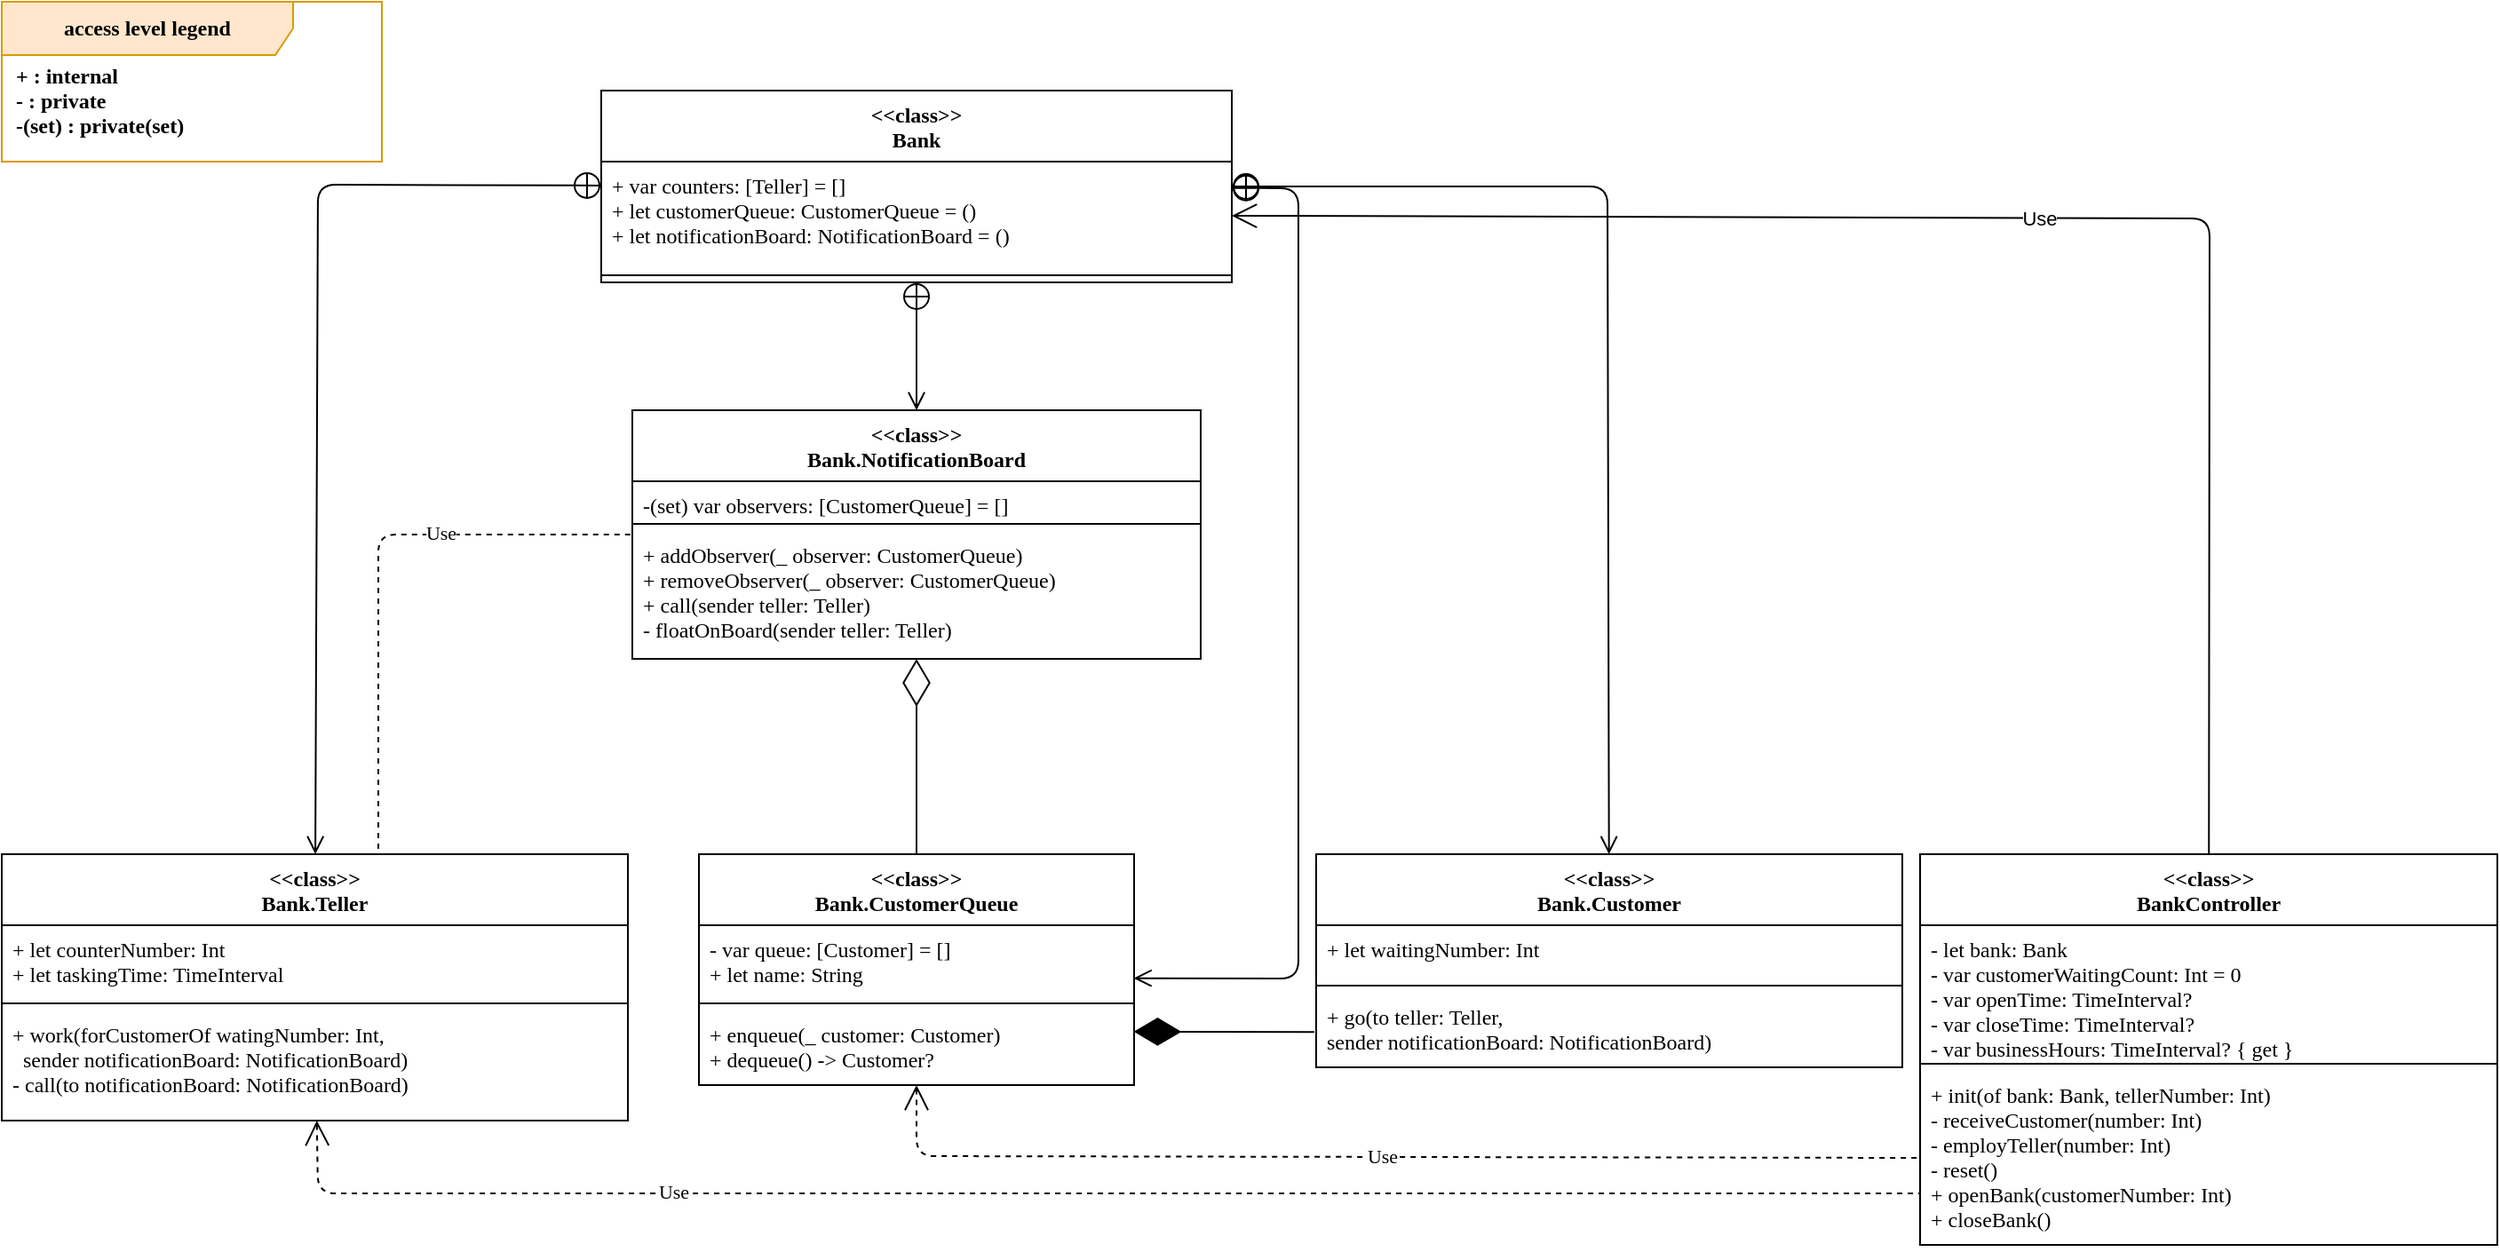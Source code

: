 <mxfile version="14.5.1" type="device" pages="3"><diagram id="3TfMH3usiZI9vkztyWkV" name="type class diagram"><mxGraphModel dx="1572" dy="689" grid="1" gridSize="10" guides="1" tooltips="1" connect="1" arrows="1" fold="1" page="1" pageScale="1" pageWidth="827" pageHeight="1169" math="0" shadow="0"><root><mxCell id="0"/><mxCell id="1" parent="0"/><mxCell id="OmRTu0MvpoHDf4Z_9Qf5-10" value="Use" style="startArrow=open;startSize=12;endArrow=close;dashed=1;html=1;fontFamily=Roboto Mono;fontSource=https%3A%2F%2Ffonts.googleapis.com%2Fcss%3Ffamily%3DRoboto%2BMono;entryX=0;entryY=0.5;entryDx=0;entryDy=0;" parent="1" source="p-yTH29wIPSxUJpTHsv2-10" target="p-yTH29wIPSxUJpTHsv2-27" edge="1"><mxGeometry width="160" relative="1" as="geometry"><mxPoint x="1000" y="860" as="sourcePoint"/><mxPoint x="1260" y="790" as="targetPoint"/><Array as="points"><mxPoint x="735" y="790"/></Array></mxGeometry></mxCell><mxCell id="p-yTH29wIPSxUJpTHsv2-1" value="&lt;&lt;class&gt;&gt;&#10;Bank" style="swimlane;fontStyle=1;align=center;verticalAlign=top;childLayout=stackLayout;horizontal=1;startSize=40;horizontalStack=0;resizeParent=1;resizeParentMax=0;resizeLast=0;collapsible=1;marginBottom=0;fontFamily=Roboto Mono;fontSource=https%3A%2F%2Ffonts.googleapis.com%2Fcss%3Ffamily%3DRoboto%2BMono;" parent="1" vertex="1"><mxGeometry x="557.5" y="190" width="355" height="108" as="geometry"/></mxCell><mxCell id="p-yTH29wIPSxUJpTHsv2-2" value="+ var counters: [Teller] = []&#10;+ let customerQueue: CustomerQueue = ()&#10;+ let notificationBoard: NotificationBoard = ()&#10;" style="text;strokeColor=none;fillColor=none;align=left;verticalAlign=top;spacingLeft=4;spacingRight=4;overflow=hidden;rotatable=0;points=[[0,0.5],[1,0.5]];portConstraint=eastwest;fontFamily=Roboto Mono;fontSource=https%3A%2F%2Ffonts.googleapis.com%2Fcss%3Ffamily%3DRoboto%2BMono;" parent="p-yTH29wIPSxUJpTHsv2-1" vertex="1"><mxGeometry y="40" width="355" height="60" as="geometry"/></mxCell><mxCell id="p-yTH29wIPSxUJpTHsv2-3" value="" style="line;strokeWidth=1;fillColor=none;align=left;verticalAlign=middle;spacingTop=-1;spacingLeft=3;spacingRight=3;rotatable=0;labelPosition=right;points=[];portConstraint=eastwest;fontFamily=Roboto Mono;fontSource=https%3A%2F%2Ffonts.googleapis.com%2Fcss%3Ffamily%3DRoboto%2BMono;" parent="p-yTH29wIPSxUJpTHsv2-1" vertex="1"><mxGeometry y="100" width="355" height="8" as="geometry"/></mxCell><mxCell id="p-yTH29wIPSxUJpTHsv2-5" value="&lt;&lt;class&gt;&gt;&#10;Bank.Teller" style="swimlane;fontStyle=1;align=center;verticalAlign=top;childLayout=stackLayout;horizontal=1;startSize=40;horizontalStack=0;resizeParent=1;resizeParentMax=0;resizeLast=0;collapsible=1;marginBottom=0;fontFamily=Roboto Mono;fontSource=https%3A%2F%2Ffonts.googleapis.com%2Fcss%3Ffamily%3DRoboto%2BMono;" parent="1" vertex="1"><mxGeometry x="220" y="620" width="352.5" height="150" as="geometry"/></mxCell><mxCell id="p-yTH29wIPSxUJpTHsv2-6" value="+ let counterNumber: Int&#10;+ let taskingTime: TimeInterval" style="text;strokeColor=none;fillColor=none;align=left;verticalAlign=top;spacingLeft=4;spacingRight=4;overflow=hidden;rotatable=0;points=[[0,0.5],[1,0.5]];portConstraint=eastwest;fontFamily=Roboto Mono;fontSource=https%3A%2F%2Ffonts.googleapis.com%2Fcss%3Ffamily%3DRoboto%2BMono;" parent="p-yTH29wIPSxUJpTHsv2-5" vertex="1"><mxGeometry y="40" width="352.5" height="40" as="geometry"/></mxCell><mxCell id="p-yTH29wIPSxUJpTHsv2-7" value="" style="line;strokeWidth=1;fillColor=none;align=left;verticalAlign=middle;spacingTop=-1;spacingLeft=3;spacingRight=3;rotatable=0;labelPosition=right;points=[];portConstraint=eastwest;fontFamily=Roboto Mono;fontSource=https%3A%2F%2Ffonts.googleapis.com%2Fcss%3Ffamily%3DRoboto%2BMono;" parent="p-yTH29wIPSxUJpTHsv2-5" vertex="1"><mxGeometry y="80" width="352.5" height="8" as="geometry"/></mxCell><mxCell id="p-yTH29wIPSxUJpTHsv2-8" value="+ work(forCustomerOf watingNumber: Int,&#10;  sender notificationBoard: NotificationBoard)&#10;- call(to notificationBoard: NotificationBoard) &#10;" style="text;strokeColor=none;fillColor=none;align=left;verticalAlign=top;spacingLeft=4;spacingRight=4;overflow=hidden;rotatable=0;points=[[0,0.5],[1,0.5]];portConstraint=eastwest;fontFamily=Roboto Mono;fontSource=https%3A%2F%2Ffonts.googleapis.com%2Fcss%3Ffamily%3DRoboto%2BMono;" parent="p-yTH29wIPSxUJpTHsv2-5" vertex="1"><mxGeometry y="88" width="352.5" height="62" as="geometry"/></mxCell><mxCell id="p-yTH29wIPSxUJpTHsv2-10" value="&lt;&lt;class&gt;&gt;&#10;Bank.CustomerQueue" style="swimlane;fontStyle=1;align=center;verticalAlign=top;childLayout=stackLayout;horizontal=1;startSize=40;horizontalStack=0;resizeParent=1;resizeParentMax=0;resizeLast=0;collapsible=1;marginBottom=0;fontFamily=Roboto Mono;fontSource=https%3A%2F%2Ffonts.googleapis.com%2Fcss%3Ffamily%3DRoboto%2BMono;" parent="1" vertex="1"><mxGeometry x="612.5" y="620" width="245" height="130" as="geometry"/></mxCell><mxCell id="p-yTH29wIPSxUJpTHsv2-11" value="- var queue: [Customer] = []&#10;+ let name: String" style="text;strokeColor=none;fillColor=none;align=left;verticalAlign=top;spacingLeft=4;spacingRight=4;overflow=hidden;rotatable=0;points=[[0,0.5],[1,0.5]];portConstraint=eastwest;fontFamily=Roboto Mono;fontSource=https%3A%2F%2Ffonts.googleapis.com%2Fcss%3Ffamily%3DRoboto%2BMono;" parent="p-yTH29wIPSxUJpTHsv2-10" vertex="1"><mxGeometry y="40" width="245" height="40" as="geometry"/></mxCell><mxCell id="p-yTH29wIPSxUJpTHsv2-12" value="" style="line;strokeWidth=1;fillColor=none;align=left;verticalAlign=middle;spacingTop=-1;spacingLeft=3;spacingRight=3;rotatable=0;labelPosition=right;points=[];portConstraint=eastwest;fontFamily=Roboto Mono;fontSource=https%3A%2F%2Ffonts.googleapis.com%2Fcss%3Ffamily%3DRoboto%2BMono;" parent="p-yTH29wIPSxUJpTHsv2-10" vertex="1"><mxGeometry y="80" width="245" height="8" as="geometry"/></mxCell><mxCell id="p-yTH29wIPSxUJpTHsv2-13" value="+ enqueue(_ customer: Customer)&#10;+ dequeue() -&gt; Customer?" style="text;strokeColor=none;fillColor=none;align=left;verticalAlign=top;spacingLeft=4;spacingRight=4;overflow=hidden;rotatable=0;points=[[0,0.5],[1,0.5]];portConstraint=eastwest;fontFamily=Roboto Mono;fontSource=https%3A%2F%2Ffonts.googleapis.com%2Fcss%3Ffamily%3DRoboto%2BMono;" parent="p-yTH29wIPSxUJpTHsv2-10" vertex="1"><mxGeometry y="88" width="245" height="42" as="geometry"/></mxCell><mxCell id="p-yTH29wIPSxUJpTHsv2-15" value="&lt;&lt;class&gt;&gt;&#10;Bank.Customer" style="swimlane;fontStyle=1;align=center;verticalAlign=top;childLayout=stackLayout;horizontal=1;startSize=40;horizontalStack=0;resizeParent=1;resizeParentMax=0;resizeLast=0;collapsible=1;marginBottom=0;fontFamily=Roboto Mono;fontSource=https%3A%2F%2Ffonts.googleapis.com%2Fcss%3Ffamily%3DRoboto%2BMono;" parent="1" vertex="1"><mxGeometry x="960" y="620" width="330" height="120" as="geometry"/></mxCell><mxCell id="p-yTH29wIPSxUJpTHsv2-16" value="+ let waitingNumber: Int" style="text;strokeColor=none;fillColor=none;align=left;verticalAlign=top;spacingLeft=4;spacingRight=4;overflow=hidden;rotatable=0;points=[[0,0.5],[1,0.5]];portConstraint=eastwest;fontFamily=Roboto Mono;fontSource=https%3A%2F%2Ffonts.googleapis.com%2Fcss%3Ffamily%3DRoboto%2BMono;" parent="p-yTH29wIPSxUJpTHsv2-15" vertex="1"><mxGeometry y="40" width="330" height="30" as="geometry"/></mxCell><mxCell id="p-yTH29wIPSxUJpTHsv2-17" value="" style="line;strokeWidth=1;fillColor=none;align=left;verticalAlign=middle;spacingTop=-1;spacingLeft=3;spacingRight=3;rotatable=0;labelPosition=right;points=[];portConstraint=eastwest;fontFamily=Roboto Mono;fontSource=https%3A%2F%2Ffonts.googleapis.com%2Fcss%3Ffamily%3DRoboto%2BMono;" parent="p-yTH29wIPSxUJpTHsv2-15" vertex="1"><mxGeometry y="70" width="330" height="8" as="geometry"/></mxCell><mxCell id="p-yTH29wIPSxUJpTHsv2-18" value="+ go(to teller: Teller,&#10;sender notificationBoard: NotificationBoard)" style="text;strokeColor=none;fillColor=none;align=left;verticalAlign=top;spacingLeft=4;spacingRight=4;overflow=hidden;rotatable=0;points=[[0,0.5],[1,0.5]];portConstraint=eastwest;fontFamily=Roboto Mono;fontSource=https%3A%2F%2Ffonts.googleapis.com%2Fcss%3Ffamily%3DRoboto%2BMono;" parent="p-yTH29wIPSxUJpTHsv2-15" vertex="1"><mxGeometry y="78" width="330" height="42" as="geometry"/></mxCell><mxCell id="p-yTH29wIPSxUJpTHsv2-28" value="&lt;&lt;class&gt;&gt;&#10;Bank.NotificationBoard" style="swimlane;fontStyle=1;align=center;verticalAlign=top;childLayout=stackLayout;horizontal=1;startSize=40;horizontalStack=0;resizeParent=1;resizeParentMax=0;resizeLast=0;collapsible=1;marginBottom=0;fontFamily=Roboto Mono;fontSource=https%3A%2F%2Ffonts.googleapis.com%2Fcss%3Ffamily%3DRoboto%2BMono;" parent="1" vertex="1"><mxGeometry x="575" y="370" width="320" height="140" as="geometry"/></mxCell><mxCell id="p-yTH29wIPSxUJpTHsv2-29" value="-(set) var observers: [CustomerQueue] = []&#10;" style="text;strokeColor=none;fillColor=none;align=left;verticalAlign=top;spacingLeft=4;spacingRight=4;overflow=hidden;rotatable=0;points=[[0,0.5],[1,0.5]];portConstraint=eastwest;fontFamily=Roboto Mono;fontSource=https%3A%2F%2Ffonts.googleapis.com%2Fcss%3Ffamily%3DRoboto%2BMono;" parent="p-yTH29wIPSxUJpTHsv2-28" vertex="1"><mxGeometry y="40" width="320" height="20" as="geometry"/></mxCell><mxCell id="p-yTH29wIPSxUJpTHsv2-30" value="" style="line;strokeWidth=1;fillColor=none;align=left;verticalAlign=middle;spacingTop=-1;spacingLeft=3;spacingRight=3;rotatable=0;labelPosition=right;points=[];portConstraint=eastwest;fontFamily=Roboto Mono;fontSource=https%3A%2F%2Ffonts.googleapis.com%2Fcss%3Ffamily%3DRoboto%2BMono;" parent="p-yTH29wIPSxUJpTHsv2-28" vertex="1"><mxGeometry y="60" width="320" height="8" as="geometry"/></mxCell><mxCell id="OmRTu0MvpoHDf4Z_9Qf5-19" value="+ addObserver(_ observer: CustomerQueue)&#10;+ removeObserver(_ observer: CustomerQueue)&#10;+ call(sender teller: Teller)&#10;- floatOnBoard(sender teller: Teller)" style="text;strokeColor=none;fillColor=none;align=left;verticalAlign=top;spacingLeft=4;spacingRight=4;overflow=hidden;rotatable=0;points=[[0,0.5],[1,0.5]];portConstraint=eastwest;fontFamily=Roboto Mono;fontSource=https%3A%2F%2Ffonts.googleapis.com%2Fcss%3Ffamily%3DRoboto%2BMono;" parent="p-yTH29wIPSxUJpTHsv2-28" vertex="1"><mxGeometry y="68" width="320" height="72" as="geometry"/></mxCell><mxCell id="p-yTH29wIPSxUJpTHsv2-42" value="Use" style="endArrow=close;endSize=12;dashed=1;html=1;startArrow=close;startSize=12;fontFamily=Roboto Mono;fontSource=https%3A%2F%2Ffonts.googleapis.com%2Fcss%3Ffamily%3DRoboto%2BMono;" parent="1" target="p-yTH29wIPSxUJpTHsv2-28" edge="1"><mxGeometry x="0.325" y="1" width="160" relative="1" as="geometry"><mxPoint x="432" y="617" as="sourcePoint"/><mxPoint x="450" y="322.5" as="targetPoint"/><Array as="points"><mxPoint x="432" y="440"/></Array><mxPoint as="offset"/></mxGeometry></mxCell><mxCell id="OmRTu0MvpoHDf4Z_9Qf5-4" value="" style="startArrow=open;endArrow=circlePlus;endFill=0;startFill=0;startSize=8;html=1;fontFamily=Roboto Mono;fontSource=https%3A%2F%2Ffonts.googleapis.com%2Fcss%3Ffamily%3DRoboto%2BMono;" parent="1" source="p-yTH29wIPSxUJpTHsv2-5" target="p-yTH29wIPSxUJpTHsv2-1" edge="1"><mxGeometry width="160" relative="1" as="geometry"><mxPoint x="330" y="510" as="sourcePoint"/><mxPoint x="490" y="510" as="targetPoint"/><Array as="points"><mxPoint x="398" y="243"/></Array></mxGeometry></mxCell><mxCell id="OmRTu0MvpoHDf4Z_9Qf5-5" value="" style="startArrow=open;endArrow=circlePlus;endFill=0;startFill=0;startSize=8;html=1;fontFamily=Roboto Mono;fontSource=https%3A%2F%2Ffonts.googleapis.com%2Fcss%3Ffamily%3DRoboto%2BMono;" parent="1" source="p-yTH29wIPSxUJpTHsv2-28" target="p-yTH29wIPSxUJpTHsv2-1" edge="1"><mxGeometry width="160" relative="1" as="geometry"><mxPoint x="425.0" y="547.4" as="sourcePoint"/><mxPoint x="704.229" y="294" as="targetPoint"/></mxGeometry></mxCell><mxCell id="OmRTu0MvpoHDf4Z_9Qf5-6" value="" style="startArrow=open;endArrow=circlePlus;endFill=0;startFill=0;startSize=8;html=1;exitX=0.999;exitY=0.746;exitDx=0;exitDy=0;exitPerimeter=0;fontFamily=Roboto Mono;fontSource=https%3A%2F%2Ffonts.googleapis.com%2Fcss%3Ffamily%3DRoboto%2BMono;" parent="1" source="p-yTH29wIPSxUJpTHsv2-11" target="p-yTH29wIPSxUJpTHsv2-1" edge="1"><mxGeometry width="160" relative="1" as="geometry"><mxPoint x="880" y="690" as="sourcePoint"/><mxPoint x="730.611" y="294" as="targetPoint"/><Array as="points"><mxPoint x="950" y="690"/><mxPoint x="950" y="245"/></Array></mxGeometry></mxCell><mxCell id="OmRTu0MvpoHDf4Z_9Qf5-7" value="" style="startArrow=open;endArrow=circlePlus;endFill=0;startFill=0;startSize=8;html=1;fontFamily=Roboto Mono;fontSource=https%3A%2F%2Ffonts.googleapis.com%2Fcss%3Ffamily%3DRoboto%2BMono;" parent="1" source="p-yTH29wIPSxUJpTHsv2-15" target="p-yTH29wIPSxUJpTHsv2-1" edge="1"><mxGeometry width="160" relative="1" as="geometry"><mxPoint x="853.507" y="480" as="sourcePoint"/><mxPoint x="763.003" y="294" as="targetPoint"/><Array as="points"><mxPoint x="1124" y="244"/></Array></mxGeometry></mxCell><mxCell id="p-yTH29wIPSxUJpTHsv2-24" value="&lt;&lt;class&gt;&gt;&#10;BankController" style="swimlane;fontStyle=1;align=center;verticalAlign=top;childLayout=stackLayout;horizontal=1;startSize=40;horizontalStack=0;resizeParent=1;resizeParentMax=0;resizeLast=0;collapsible=1;marginBottom=0;fontFamily=Roboto Mono;fontSource=https%3A%2F%2Ffonts.googleapis.com%2Fcss%3Ffamily%3DRoboto%2BMono;" parent="1" vertex="1"><mxGeometry x="1300" y="620" width="325" height="220" as="geometry"/></mxCell><mxCell id="p-yTH29wIPSxUJpTHsv2-25" value="- let bank: Bank&#10;- var customerWaitingCount: Int = 0&#10;- var openTime: TimeInterval?&#10;- var closeTime: TimeInterval?&#10;- var businessHours: TimeInterval? { get }&#10;" style="text;strokeColor=none;fillColor=none;align=left;verticalAlign=top;spacingLeft=4;spacingRight=4;overflow=hidden;rotatable=0;points=[[0,0.5],[1,0.5]];portConstraint=eastwest;fontFamily=Roboto Mono;fontSource=https%3A%2F%2Ffonts.googleapis.com%2Fcss%3Ffamily%3DRoboto%2BMono;" parent="p-yTH29wIPSxUJpTHsv2-24" vertex="1"><mxGeometry y="40" width="325" height="74" as="geometry"/></mxCell><mxCell id="p-yTH29wIPSxUJpTHsv2-26" value="" style="line;strokeWidth=1;fillColor=none;align=left;verticalAlign=middle;spacingTop=-1;spacingLeft=3;spacingRight=3;rotatable=0;labelPosition=right;points=[];portConstraint=eastwest;fontFamily=Roboto Mono;fontSource=https%3A%2F%2Ffonts.googleapis.com%2Fcss%3Ffamily%3DRoboto%2BMono;" parent="p-yTH29wIPSxUJpTHsv2-24" vertex="1"><mxGeometry y="114" width="325" height="8" as="geometry"/></mxCell><mxCell id="p-yTH29wIPSxUJpTHsv2-27" value="+ init(of bank: Bank, tellerNumber: Int)&#10;- receiveCustomer(number: Int)&#10;- employTeller(number: Int)&#10;- reset()&#10;+ openBank(customerNumber: Int)&#10;+ closeBank()&#10;" style="text;strokeColor=none;fillColor=none;align=left;verticalAlign=top;spacingLeft=4;spacingRight=4;overflow=hidden;rotatable=0;points=[[0,0.5],[1,0.5]];portConstraint=eastwest;fontStyle=0;fontFamily=Roboto Mono;fontSource=https%3A%2F%2Ffonts.googleapis.com%2Fcss%3Ffamily%3DRoboto%2BMono;" parent="p-yTH29wIPSxUJpTHsv2-24" vertex="1"><mxGeometry y="122" width="325" height="98" as="geometry"/></mxCell><mxCell id="OmRTu0MvpoHDf4Z_9Qf5-11" value="Use" style="startArrow=open;startSize=12;endArrow=close;dashed=1;html=1;fontFamily=Roboto Mono;fontSource=https%3A%2F%2Ffonts.googleapis.com%2Fcss%3Ffamily%3DRoboto%2BMono;entryX=0.001;entryY=0.704;entryDx=0;entryDy=0;entryPerimeter=0;" parent="1" source="p-yTH29wIPSxUJpTHsv2-5" target="p-yTH29wIPSxUJpTHsv2-27" edge="1"><mxGeometry x="-0.489" y="1" width="160" relative="1" as="geometry"><mxPoint x="400" y="770" as="sourcePoint"/><mxPoint x="1290" y="820" as="targetPoint"/><Array as="points"><mxPoint x="398" y="811"/></Array><mxPoint as="offset"/></mxGeometry></mxCell><mxCell id="ERcfy8swcf0adkbSOI4I-1" value="Use" style="startArrow=open;startSize=12;endArrow=close;html=1;" parent="1" source="p-yTH29wIPSxUJpTHsv2-2" target="p-yTH29wIPSxUJpTHsv2-24" edge="1"><mxGeometry width="160" relative="1" as="geometry"><mxPoint x="900" y="220" as="sourcePoint"/><mxPoint x="1565.004" y="370.002" as="targetPoint"/><Array as="points"><mxPoint x="1463" y="262"/></Array></mxGeometry></mxCell><mxCell id="uvqJYuXSsdlXKXq0SHDq-2" value="" style="endArrow=diamondThin;endFill=1;endSize=24;html=1;entryX=0.999;entryY=0.283;entryDx=0;entryDy=0;entryPerimeter=0;exitX=-0.003;exitY=0.528;exitDx=0;exitDy=0;exitPerimeter=0;fontFamily=Roboto Mono;fontSource=https%3A%2F%2Ffonts.googleapis.com%2Fcss%3Ffamily%3DRoboto%2BMono;" parent="1" source="p-yTH29wIPSxUJpTHsv2-18" target="p-yTH29wIPSxUJpTHsv2-13" edge="1"><mxGeometry width="160" relative="1" as="geometry"><mxPoint x="970" y="727" as="sourcePoint"/><mxPoint x="880" y="740" as="targetPoint"/></mxGeometry></mxCell><mxCell id="uvqJYuXSsdlXKXq0SHDq-5" value="" style="endArrow=diamondThin;endFill=0;endSize=24;html=1;fontFamily=Roboto Mono;fontSource=https%3A%2F%2Ffonts.googleapis.com%2Fcss%3Ffamily%3DRoboto%2BMono;" parent="1" source="p-yTH29wIPSxUJpTHsv2-10" target="OmRTu0MvpoHDf4Z_9Qf5-19" edge="1"><mxGeometry width="160" relative="1" as="geometry"><mxPoint x="590" y="540" as="sourcePoint"/><mxPoint x="760" y="540" as="targetPoint"/></mxGeometry></mxCell><mxCell id="FngDQKm5yOW0KZ5X2gDJ-2" value="" style="group" parent="1" vertex="1" connectable="0"><mxGeometry x="220" y="140" width="214" height="90" as="geometry"/></mxCell><mxCell id="c3hsNl-jDLoEBn1Etr7G-1" value="&lt;b&gt;access level legend&lt;/b&gt;" style="shape=umlFrame;whiteSpace=wrap;html=1;width=164;height=30;fillColor=#ffe6cc;strokeColor=#d79b00;fontFamily=Roboto Mono;fontSource=https%3A%2F%2Ffonts.googleapis.com%2Fcss%3Ffamily%3DRoboto%2BMono;" parent="FngDQKm5yOW0KZ5X2gDJ-2" vertex="1"><mxGeometry width="214" height="90" as="geometry"/></mxCell><mxCell id="c3hsNl-jDLoEBn1Etr7G-2" value="+ : internal&#10;- : private&#10;-(set) : private(set)&#10;" style="text;strokeColor=none;fillColor=none;align=left;verticalAlign=top;spacingLeft=4;spacingRight=4;overflow=hidden;rotatable=0;points=[[0,0.5],[1,0.5]];portConstraint=eastwest;fontStyle=1;fontFamily=Roboto Mono;fontSource=https%3A%2F%2Ffonts.googleapis.com%2Fcss%3Ffamily%3DRoboto%2BMono;spacing=0;fontSize=12;labelBackgroundColor=none;" parent="FngDQKm5yOW0KZ5X2gDJ-2" vertex="1"><mxGeometry x="4" y="30" width="210" height="60" as="geometry"/></mxCell></root></mxGraphModel></diagram><diagram id="EicJYabDGU1vbNBEoLYR" name="console class diagram"><mxGraphModel dx="1886" dy="827" grid="1" gridSize="10" guides="1" tooltips="1" connect="1" arrows="1" fold="1" page="1" pageScale="1" pageWidth="827" pageHeight="1169" math="0" shadow="0"><root><mxCell id="BN-URF9pYgbawxp2WC-n-0"/><mxCell id="BN-URF9pYgbawxp2WC-n-1" parent="BN-URF9pYgbawxp2WC-n-0"/><mxCell id="n9JMzXhwcocr7P1-naNf-0" value="&lt;p style=&quot;margin: 0px ; margin-top: 4px ; text-align: center&quot;&gt;&lt;i&gt;&amp;lt;&amp;lt;struct&amp;gt;&amp;gt;&lt;/i&gt;&lt;br&gt;&lt;b&gt;ConsoleController&lt;/b&gt;&lt;/p&gt;&lt;hr size=&quot;1&quot;&gt;&lt;p style=&quot;margin: 0px ; margin-left: 4px&quot;&gt;&lt;/p&gt;&amp;nbsp;- var randomCustomerNumber: Int { get }&lt;br&gt;&amp;nbsp;- let tellerNumber: Int&lt;br&gt;&amp;nbsp;- var userInput: UserInput?&lt;br&gt;&amp;nbsp;- let menuScript: String&lt;br&gt;&lt;hr size=&quot;1&quot;&gt;&lt;p style=&quot;margin: 0px ; margin-left: 4px&quot;&gt;+ mutating start(with bankController: BankController)&lt;/p&gt;&lt;p style=&quot;margin: 0px ; margin-left: 4px&quot;&gt;- mutating classifyUserInput() throws&lt;/p&gt;&lt;p style=&quot;margin: 0px ; margin-left: 4px&quot;&gt;- handleBankManager(by bankController: BankController)&lt;/p&gt;&lt;p style=&quot;margin: 0px ; margin-left: 4px&quot;&gt;&lt;br&gt;&lt;/p&gt;&lt;br&gt;&lt;p style=&quot;margin: 0px ; margin-left: 4px&quot;&gt;&lt;br&gt;&lt;/p&gt;" style="verticalAlign=top;align=left;overflow=fill;fontSize=12;fontFamily=Roboto Mono;html=1;fontSource=https%3A%2F%2Ffonts.googleapis.com%2Fcss%3Ffamily%3DRoboto%2BMono;" parent="BN-URF9pYgbawxp2WC-n-1" vertex="1"><mxGeometry x="204" y="415" width="420" height="170" as="geometry"/></mxCell><mxCell id="mC7Go0F-Qfga6gpJ34C8-0" value="&lt;p style=&quot;margin: 0px ; margin-top: 4px ; text-align: center&quot;&gt;&lt;i&gt;&amp;lt;&amp;lt;enum&amp;gt;&amp;gt;&lt;/i&gt;&lt;br&gt;&lt;b&gt;InputError: Error, CustomStringConvertible&lt;/b&gt;&lt;/p&gt;&lt;hr size=&quot;1&quot;&gt;&lt;p style=&quot;margin: 0px ; margin-left: 4px&quot;&gt;case wrong&lt;/p&gt;&lt;p style=&quot;margin: 0px ; margin-left: 4px&quot;&gt;case empty&lt;/p&gt;&lt;p style=&quot;margin: 0px ; margin-left: 4px&quot;&gt;&lt;br&gt;&lt;/p&gt;&lt;p style=&quot;margin: 0px ; margin-left: 4px&quot;&gt;+ var description: String {}&lt;/p&gt;&lt;p style=&quot;margin: 0px ; margin-left: 4px&quot;&gt;&lt;br&gt;&lt;/p&gt;&lt;p style=&quot;margin: 0px ; margin-left: 4px&quot;&gt;&lt;br&gt;&lt;/p&gt;" style="verticalAlign=top;align=left;overflow=fill;fontSize=12;fontFamily=Roboto Mono;html=1;fontSource=https%3A%2F%2Ffonts.googleapis.com%2Fcss%3Ffamily%3DRoboto%2BMono;" parent="BN-URF9pYgbawxp2WC-n-1" vertex="1"><mxGeometry x="100" y="190" width="350" height="110" as="geometry"/></mxCell><mxCell id="mC7Go0F-Qfga6gpJ34C8-1" value="&lt;p style=&quot;margin: 0px ; margin-top: 4px ; text-align: center&quot;&gt;&lt;i&gt;&amp;lt;&amp;lt;enum&amp;gt;&amp;gt;&lt;/i&gt;&lt;br&gt;&lt;b&gt;UserInput: Int&lt;/b&gt;&lt;/p&gt;&lt;hr size=&quot;1&quot;&gt;&lt;p style=&quot;margin: 0px ; margin-left: 4px&quot;&gt;case openBank&lt;/p&gt;&lt;p style=&quot;margin: 0px ; margin-left: 4px&quot;&gt;case quit&lt;/p&gt;&lt;p style=&quot;margin: 0px ; margin-left: 4px&quot;&gt;&lt;br&gt;&lt;/p&gt;" style="verticalAlign=top;align=left;overflow=fill;fontSize=12;fontFamily=Roboto Mono;html=1;fontSource=https%3A%2F%2Ffonts.googleapis.com%2Fcss%3Ffamily%3DRoboto%2BMono;" parent="BN-URF9pYgbawxp2WC-n-1" vertex="1"><mxGeometry x="480" y="190" width="210" height="110" as="geometry"/></mxCell><mxCell id="-SnpOYuk2w7bVLT6yOxo-0" value="" style="endArrow=open;startArrow=circlePlus;endFill=0;startFill=0;endSize=8;html=1;" parent="BN-URF9pYgbawxp2WC-n-1" source="n9JMzXhwcocr7P1-naNf-0" target="mC7Go0F-Qfga6gpJ34C8-0" edge="1"><mxGeometry width="160" relative="1" as="geometry"><mxPoint x="250" y="470" as="sourcePoint"/><mxPoint x="410" y="470" as="targetPoint"/></mxGeometry></mxCell><mxCell id="-SnpOYuk2w7bVLT6yOxo-1" value="" style="endArrow=open;startArrow=circlePlus;endFill=0;startFill=0;endSize=8;html=1;" parent="BN-URF9pYgbawxp2WC-n-1" source="n9JMzXhwcocr7P1-naNf-0" target="mC7Go0F-Qfga6gpJ34C8-1" edge="1"><mxGeometry width="160" relative="1" as="geometry"><mxPoint x="530.832" y="400" as="sourcePoint"/><mxPoint x="459.998" y="300" as="targetPoint"/></mxGeometry></mxCell><mxCell id="PdNHmYKzyF717_yHY7Tt-0" value="" style="group" vertex="1" connectable="0" parent="BN-URF9pYgbawxp2WC-n-1"><mxGeometry x="100" y="70" width="214" height="90" as="geometry"/></mxCell><mxCell id="PdNHmYKzyF717_yHY7Tt-1" value="&lt;b&gt;access level legend&lt;/b&gt;" style="shape=umlFrame;whiteSpace=wrap;html=1;width=164;height=30;fillColor=#ffe6cc;strokeColor=#d79b00;fontFamily=Roboto Mono;fontSource=https%3A%2F%2Ffonts.googleapis.com%2Fcss%3Ffamily%3DRoboto%2BMono;" vertex="1" parent="PdNHmYKzyF717_yHY7Tt-0"><mxGeometry width="214" height="90" as="geometry"/></mxCell><mxCell id="PdNHmYKzyF717_yHY7Tt-2" value="+ : internal&#10;- : private&#10;-(set) : private(set)&#10;" style="text;strokeColor=none;fillColor=none;align=left;verticalAlign=top;spacingLeft=4;spacingRight=4;overflow=hidden;rotatable=0;points=[[0,0.5],[1,0.5]];portConstraint=eastwest;fontStyle=1;fontFamily=Roboto Mono;fontSource=https%3A%2F%2Ffonts.googleapis.com%2Fcss%3Ffamily%3DRoboto%2BMono;spacing=0;fontSize=12;labelBackgroundColor=none;" vertex="1" parent="PdNHmYKzyF717_yHY7Tt-0"><mxGeometry x="4" y="30" width="210" height="60" as="geometry"/></mxCell></root></mxGraphModel></diagram><diagram id="Wq38guXiYfIZbY0DID16" name="Constant Class Diagram"><mxGraphModel dx="1886" dy="827" grid="1" gridSize="10" guides="1" tooltips="1" connect="1" arrows="1" fold="1" page="1" pageScale="1" pageWidth="827" pageHeight="1169" math="0" shadow="0"><root><mxCell id="8jV2KFMIH2DSYOcxQeMI-0"/><mxCell id="8jV2KFMIH2DSYOcxQeMI-1" parent="8jV2KFMIH2DSYOcxQeMI-0"/><mxCell id="VMxUCN-GtKf94FViF2-4-0" value="&lt;p style=&quot;margin: 0px ; margin-top: 4px ; text-align: center&quot;&gt;&lt;i&gt;&amp;lt;&amp;lt;enum&amp;gt;&amp;gt;&lt;/i&gt;&lt;br&gt;&lt;b&gt;Constants&lt;/b&gt;&lt;/p&gt;&lt;hr size=&quot;1&quot;&gt;&lt;p style=&quot;margin: 0px ; margin-left: 4px&quot;&gt;&lt;br&gt;&lt;/p&gt;&lt;hr size=&quot;1&quot;&gt;&lt;p style=&quot;margin: 0px ; margin-left: 4px&quot;&gt;&lt;br&gt;&lt;/p&gt;" style="verticalAlign=top;align=left;overflow=fill;fontSize=12;fontFamily=Roboto Mono;html=1;fontSource=https%3A%2F%2Ffonts.googleapis.com%2Fcss%3Ffamily%3DRoboto%2BMono;" parent="8jV2KFMIH2DSYOcxQeMI-1" vertex="1"><mxGeometry x="290" y="180" width="331" height="50" as="geometry"/></mxCell><mxCell id="6ZBTnKokRgAfEUgEhWlN-0" value="&lt;p style=&quot;margin: 0px ; margin-top: 4px ; text-align: center&quot;&gt;&lt;i&gt;&amp;lt;&amp;lt;enum&amp;gt;&amp;gt;&lt;/i&gt;&lt;br&gt;&lt;b&gt;Constants.Teller&lt;/b&gt;&lt;/p&gt;&lt;hr size=&quot;1&quot;&gt;&lt;p style=&quot;margin: 0px ; margin-left: 4px&quot;&gt;+ static let taskTime: TimeInterval&lt;/p&gt;&lt;p style=&quot;margin: 0px ; margin-left: 4px&quot;&gt;+ field2: Type&lt;/p&gt;&lt;hr size=&quot;1&quot;&gt;&lt;p style=&quot;margin: 0px ; margin-left: 4px&quot;&gt;&lt;br&gt;&lt;/p&gt;" style="verticalAlign=top;align=left;overflow=fill;fontSize=12;fontFamily=Roboto Mono;html=1;fontSource=https%3A%2F%2Ffonts.googleapis.com%2Fcss%3Ffamily%3DRoboto%2BMono;" parent="8jV2KFMIH2DSYOcxQeMI-1" vertex="1"><mxGeometry x="110" y="270" width="331" height="90" as="geometry"/></mxCell><mxCell id="GdwcdA4AC08x2RH4HRrJ-0" value="" style="endArrow=open;startArrow=circlePlus;endFill=0;startFill=0;endSize=8;html=1;" parent="8jV2KFMIH2DSYOcxQeMI-1" source="VMxUCN-GtKf94FViF2-4-0" target="6ZBTnKokRgAfEUgEhWlN-0" edge="1"><mxGeometry width="160" relative="1" as="geometry"><mxPoint x="130" y="410" as="sourcePoint"/><mxPoint x="290" y="410" as="targetPoint"/></mxGeometry></mxCell><mxCell id="Odn_yTtEk-JV9PT6wgmm-0" value="&lt;p style=&quot;margin: 0px ; margin-top: 4px ; text-align: center&quot;&gt;&lt;i&gt;&amp;lt;&amp;lt;enum&amp;gt;&amp;gt;&lt;/i&gt;&lt;br&gt;&lt;b&gt;Constants.ConsoleController&lt;/b&gt;&lt;/p&gt;&lt;hr size=&quot;1&quot;&gt;&lt;p style=&quot;margin: 0px ; margin-left: 4px&quot;&gt;+ static let menuScript: String&lt;br&gt;+ static let customerNumberRange: Range&amp;lt;Int&amp;gt;&lt;/p&gt;&lt;hr size=&quot;1&quot;&gt;&lt;p style=&quot;margin: 0px ; margin-left: 4px&quot;&gt;&lt;br&gt;&lt;/p&gt;" style="verticalAlign=top;align=left;overflow=fill;fontSize=12;fontFamily=Roboto Mono;html=1;fontSource=https%3A%2F%2Ffonts.googleapis.com%2Fcss%3Ffamily%3DRoboto%2BMono;" parent="8jV2KFMIH2DSYOcxQeMI-1" vertex="1"><mxGeometry x="480" y="270" width="331" height="90" as="geometry"/></mxCell><mxCell id="Odn_yTtEk-JV9PT6wgmm-1" value="" style="endArrow=open;startArrow=circlePlus;endFill=0;startFill=0;endSize=8;html=1;" parent="8jV2KFMIH2DSYOcxQeMI-1" source="VMxUCN-GtKf94FViF2-4-0" target="Odn_yTtEk-JV9PT6wgmm-0" edge="1"><mxGeometry width="160" relative="1" as="geometry"><mxPoint x="414.156" y="210" as="sourcePoint"/><mxPoint x="335.844" y="280" as="targetPoint"/></mxGeometry></mxCell><mxCell id="1pTCegLqUYnrGv3li6Mj-0" value="" style="group" vertex="1" connectable="0" parent="8jV2KFMIH2DSYOcxQeMI-1"><mxGeometry x="110" y="60" width="214" height="90" as="geometry"/></mxCell><mxCell id="1pTCegLqUYnrGv3li6Mj-1" value="&lt;b&gt;access level legend&lt;/b&gt;" style="shape=umlFrame;whiteSpace=wrap;html=1;width=164;height=30;fillColor=#ffe6cc;strokeColor=#d79b00;fontFamily=Roboto Mono;fontSource=https%3A%2F%2Ffonts.googleapis.com%2Fcss%3Ffamily%3DRoboto%2BMono;" vertex="1" parent="1pTCegLqUYnrGv3li6Mj-0"><mxGeometry width="214" height="90" as="geometry"/></mxCell><mxCell id="1pTCegLqUYnrGv3li6Mj-2" value="+ : internal&#10;- : private&#10;-(set) : private(set)&#10;" style="text;strokeColor=none;fillColor=none;align=left;verticalAlign=top;spacingLeft=4;spacingRight=4;overflow=hidden;rotatable=0;points=[[0,0.5],[1,0.5]];portConstraint=eastwest;fontStyle=1;fontFamily=Roboto Mono;fontSource=https%3A%2F%2Ffonts.googleapis.com%2Fcss%3Ffamily%3DRoboto%2BMono;spacing=0;fontSize=12;labelBackgroundColor=none;" vertex="1" parent="1pTCegLqUYnrGv3li6Mj-0"><mxGeometry x="4" y="30" width="210" height="60" as="geometry"/></mxCell></root></mxGraphModel></diagram></mxfile>